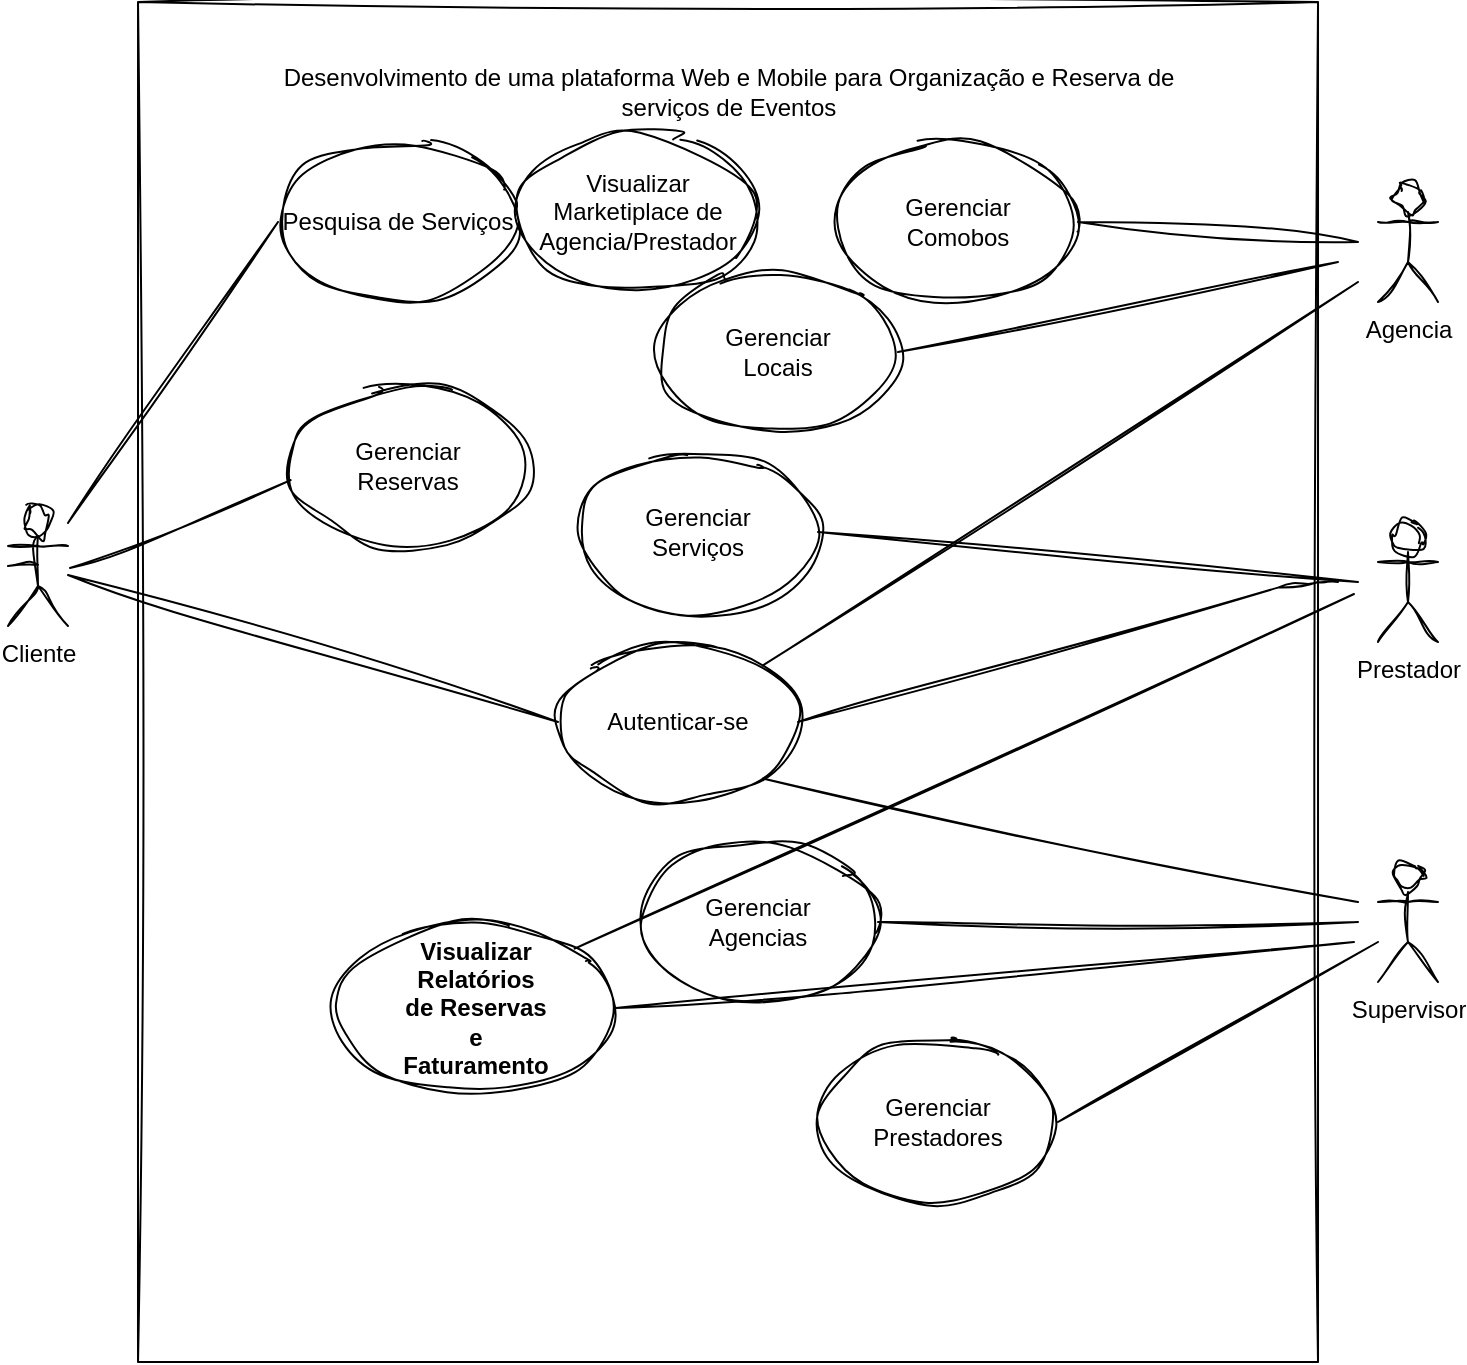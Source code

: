 <mxfile>
    <diagram id="I_KDBvZUD1_S658dzvsT" name="Page-1">
        <mxGraphModel dx="864" dy="751" grid="0" gridSize="10" guides="1" tooltips="1" connect="1" arrows="1" fold="1" page="0" pageScale="1" pageWidth="1000" pageHeight="700" background="none" math="0" shadow="0">
            <root>
                <mxCell id="0"/>
                <mxCell id="1" parent="0"/>
                <mxCell id="4" value="" style="rounded=0;whiteSpace=wrap;html=1;sketch=1;curveFitting=1;jiggle=2;" parent="1" vertex="1">
                    <mxGeometry x="570.01" y="260" width="590" height="680" as="geometry"/>
                </mxCell>
                <mxCell id="6" value="Agencia" style="shape=umlActor;verticalLabelPosition=bottom;verticalAlign=top;html=1;outlineConnect=0;sketch=1;curveFitting=1;jiggle=2;" parent="1" vertex="1">
                    <mxGeometry x="1190" y="350" width="30" height="60" as="geometry"/>
                </mxCell>
                <mxCell id="7" value="Supervisor" style="shape=umlActor;verticalLabelPosition=bottom;verticalAlign=top;html=1;outlineConnect=0;sketch=1;curveFitting=1;jiggle=2;" parent="1" vertex="1">
                    <mxGeometry x="1190" y="690" width="30" height="60" as="geometry"/>
                </mxCell>
                <mxCell id="9" value="Desenvolvimento de uma plataforma Web e Mobile para Organização e Reserva de serviços de Eventos" style="text;html=1;strokeColor=none;fillColor=none;align=center;verticalAlign=middle;whiteSpace=wrap;rounded=0;sketch=1;curveFitting=1;jiggle=2;" parent="1" vertex="1">
                    <mxGeometry x="630.63" y="290" width="468.75" height="30" as="geometry"/>
                </mxCell>
                <mxCell id="11" value="Prestador" style="shape=umlActor;verticalLabelPosition=bottom;verticalAlign=top;html=1;outlineConnect=0;sketch=1;curveFitting=1;jiggle=2;" parent="1" vertex="1">
                    <mxGeometry x="1190" y="520" width="30" height="60" as="geometry"/>
                </mxCell>
                <mxCell id="14" value="Autenticar-se" style="ellipse;whiteSpace=wrap;html=1;sketch=1;curveFitting=1;jiggle=2;" parent="1" vertex="1">
                    <mxGeometry x="780" y="580" width="120" height="80" as="geometry"/>
                </mxCell>
                <mxCell id="15" value="" style="endArrow=none;html=1;entryX=0;entryY=0.5;entryDx=0;entryDy=0;sketch=1;curveFitting=1;jiggle=2;" parent="1" source="5" target="14" edge="1">
                    <mxGeometry width="50" height="50" relative="1" as="geometry">
                        <mxPoint x="960" y="660" as="sourcePoint"/>
                        <mxPoint x="1010" y="610" as="targetPoint"/>
                    </mxGeometry>
                </mxCell>
                <mxCell id="17" value="" style="endArrow=none;html=1;exitX=1;exitY=0;exitDx=0;exitDy=0;sketch=1;curveFitting=1;jiggle=2;" parent="1" source="14" edge="1">
                    <mxGeometry width="50" height="50" relative="1" as="geometry">
                        <mxPoint x="960" y="660" as="sourcePoint"/>
                        <mxPoint x="1180" y="400" as="targetPoint"/>
                    </mxGeometry>
                </mxCell>
                <mxCell id="18" value="" style="endArrow=none;html=1;entryX=1;entryY=1;entryDx=0;entryDy=0;sketch=1;curveFitting=1;jiggle=2;" parent="1" target="14" edge="1">
                    <mxGeometry width="50" height="50" relative="1" as="geometry">
                        <mxPoint x="1180" y="710" as="sourcePoint"/>
                        <mxPoint x="1010" y="610" as="targetPoint"/>
                    </mxGeometry>
                </mxCell>
                <mxCell id="19" value="Pesquisa de Serviços" style="ellipse;whiteSpace=wrap;html=1;sketch=1;curveFitting=1;jiggle=2;" parent="1" vertex="1">
                    <mxGeometry x="640" y="330" width="120" height="80" as="geometry"/>
                </mxCell>
                <mxCell id="20" value="" style="endArrow=none;html=1;entryX=0;entryY=0.5;entryDx=0;entryDy=0;sketch=1;curveFitting=1;jiggle=2;" parent="1" source="5" target="19" edge="1">
                    <mxGeometry width="50" height="50" relative="1" as="geometry">
                        <mxPoint x="790" y="660" as="sourcePoint"/>
                        <mxPoint x="840" y="610" as="targetPoint"/>
                    </mxGeometry>
                </mxCell>
                <mxCell id="21" value="" style="ellipse;whiteSpace=wrap;html=1;sketch=1;curveFitting=1;jiggle=2;" parent="1" vertex="1">
                    <mxGeometry x="820" y="680" width="120" height="80" as="geometry"/>
                </mxCell>
                <mxCell id="22" value="Gerenciar Agencias" style="text;html=1;strokeColor=none;fillColor=none;align=center;verticalAlign=middle;whiteSpace=wrap;rounded=0;sketch=1;curveFitting=1;jiggle=2;" parent="1" vertex="1">
                    <mxGeometry x="850" y="705" width="60" height="30" as="geometry"/>
                </mxCell>
                <mxCell id="24" value="" style="endArrow=none;html=1;exitX=1;exitY=0.5;exitDx=0;exitDy=0;sketch=1;curveFitting=1;jiggle=2;" parent="1" source="21" edge="1">
                    <mxGeometry width="50" height="50" relative="1" as="geometry">
                        <mxPoint x="790" y="590" as="sourcePoint"/>
                        <mxPoint x="1180" y="720" as="targetPoint"/>
                    </mxGeometry>
                </mxCell>
                <mxCell id="25" value="" style="ellipse;whiteSpace=wrap;html=1;sketch=1;curveFitting=1;jiggle=2;" parent="1" vertex="1">
                    <mxGeometry x="920" y="330" width="120" height="80" as="geometry"/>
                </mxCell>
                <mxCell id="26" value="Gerenciar Comobos" style="text;html=1;strokeColor=none;fillColor=none;align=center;verticalAlign=middle;whiteSpace=wrap;rounded=0;sketch=1;curveFitting=1;jiggle=2;" parent="1" vertex="1">
                    <mxGeometry x="950" y="355" width="60" height="30" as="geometry"/>
                </mxCell>
                <mxCell id="27" value="" style="endArrow=none;html=1;entryX=1;entryY=0.5;entryDx=0;entryDy=0;sketch=1;curveFitting=1;jiggle=2;" parent="1" target="25" edge="1">
                    <mxGeometry width="50" height="50" relative="1" as="geometry">
                        <mxPoint x="1180" y="380" as="sourcePoint"/>
                        <mxPoint x="760" y="600" as="targetPoint"/>
                    </mxGeometry>
                </mxCell>
                <mxCell id="28" value="" style="endArrow=none;html=1;exitX=1;exitY=0.5;exitDx=0;exitDy=0;sketch=1;curveFitting=1;jiggle=2;" parent="1" source="14" edge="1">
                    <mxGeometry width="50" height="50" relative="1" as="geometry">
                        <mxPoint x="880" y="590" as="sourcePoint"/>
                        <mxPoint x="1170" y="550" as="targetPoint"/>
                        <Array as="points">
                            <mxPoint x="1150" y="550"/>
                        </Array>
                    </mxGeometry>
                </mxCell>
                <mxCell id="36" value="" style="ellipse;whiteSpace=wrap;html=1;sketch=1;curveFitting=1;jiggle=2;" parent="1" vertex="1">
                    <mxGeometry x="910" y="780" width="120" height="80" as="geometry"/>
                </mxCell>
                <mxCell id="37" value="Gerenciar Prestadores" style="text;html=1;strokeColor=none;fillColor=none;align=center;verticalAlign=middle;whiteSpace=wrap;rounded=0;sketch=1;curveFitting=1;jiggle=2;" parent="1" vertex="1">
                    <mxGeometry x="940" y="805" width="60" height="30" as="geometry"/>
                </mxCell>
                <mxCell id="38" value="" style="endArrow=none;html=1;exitX=1;exitY=0.5;exitDx=0;exitDy=0;sketch=1;curveFitting=1;jiggle=2;" parent="1" source="36" edge="1">
                    <mxGeometry width="50" height="50" relative="1" as="geometry">
                        <mxPoint x="800" y="600" as="sourcePoint"/>
                        <mxPoint x="1190" y="730" as="targetPoint"/>
                    </mxGeometry>
                </mxCell>
                <mxCell id="43" value="" style="ellipse;whiteSpace=wrap;html=1;sketch=1;curveFitting=1;jiggle=2;" parent="1" vertex="1">
                    <mxGeometry x="645" y="452" width="120" height="80" as="geometry"/>
                </mxCell>
                <mxCell id="44" value="Gerenciar Reservas" style="text;html=1;strokeColor=none;fillColor=none;align=center;verticalAlign=middle;whiteSpace=wrap;rounded=0;sketch=1;curveFitting=1;jiggle=2;" parent="1" vertex="1">
                    <mxGeometry x="675" y="477" width="60" height="30" as="geometry"/>
                </mxCell>
                <mxCell id="45" value="" style="endArrow=none;html=1;entryX=0.011;entryY=0.588;entryDx=0;entryDy=0;entryPerimeter=0;sketch=1;curveFitting=1;jiggle=2;" parent="1" target="43" edge="1">
                    <mxGeometry width="50" height="50" relative="1" as="geometry">
                        <mxPoint x="536" y="543" as="sourcePoint"/>
                        <mxPoint x="1195" y="352" as="targetPoint"/>
                    </mxGeometry>
                </mxCell>
                <mxCell id="47" value="" style="ellipse;whiteSpace=wrap;html=1;sketch=1;curveFitting=1;jiggle=2;" parent="1" vertex="1">
                    <mxGeometry x="790" y="485" width="120" height="80" as="geometry"/>
                </mxCell>
                <mxCell id="48" value="Gerenciar Serviços" style="text;html=1;strokeColor=none;fillColor=none;align=center;verticalAlign=middle;whiteSpace=wrap;rounded=0;sketch=1;curveFitting=1;jiggle=2;" parent="1" vertex="1">
                    <mxGeometry x="820" y="510" width="60" height="30" as="geometry"/>
                </mxCell>
                <mxCell id="49" value="" style="endArrow=none;html=1;entryX=1;entryY=0.5;entryDx=0;entryDy=0;sketch=1;curveFitting=1;jiggle=2;" parent="1" target="47" edge="1">
                    <mxGeometry width="50" height="50" relative="1" as="geometry">
                        <mxPoint x="1180" y="550" as="sourcePoint"/>
                        <mxPoint x="670" y="670" as="targetPoint"/>
                    </mxGeometry>
                </mxCell>
                <mxCell id="51" value="" style="ellipse;whiteSpace=wrap;html=1;sketch=1;curveFitting=1;jiggle=2;" parent="1" vertex="1">
                    <mxGeometry x="830" y="395" width="120" height="80" as="geometry"/>
                </mxCell>
                <mxCell id="52" value="Gerenciar Locais" style="text;html=1;strokeColor=none;fillColor=none;align=center;verticalAlign=middle;whiteSpace=wrap;rounded=0;sketch=1;curveFitting=1;jiggle=2;" parent="1" vertex="1">
                    <mxGeometry x="860" y="420" width="60" height="30" as="geometry"/>
                </mxCell>
                <mxCell id="53" value="" style="endArrow=none;html=1;entryX=1;entryY=0.5;entryDx=0;entryDy=0;sketch=1;curveFitting=1;jiggle=2;" parent="1" target="51" edge="1">
                    <mxGeometry width="50" height="50" relative="1" as="geometry">
                        <mxPoint x="1170" y="390" as="sourcePoint"/>
                        <mxPoint x="830" y="655" as="targetPoint"/>
                    </mxGeometry>
                </mxCell>
                <mxCell id="54" value="" style="endArrow=none;html=1;entryX=0;entryY=0.5;entryDx=0;entryDy=0;sketch=1;curveFitting=1;jiggle=2;" parent="1" target="5" edge="1">
                    <mxGeometry width="50" height="50" relative="1" as="geometry">
                        <mxPoint x="520" y="541.379" as="sourcePoint"/>
                        <mxPoint x="640" y="460" as="targetPoint"/>
                    </mxGeometry>
                </mxCell>
                <mxCell id="5" value="Cliente" style="shape=umlActor;verticalLabelPosition=bottom;verticalAlign=top;html=1;outlineConnect=0;sketch=1;curveFitting=1;jiggle=2;" parent="1" vertex="1">
                    <mxGeometry x="505" y="512" width="30" height="60" as="geometry"/>
                </mxCell>
                <mxCell id="55" value="Visualizar Marketiplace de Agencia/Prestador" style="ellipse;whiteSpace=wrap;html=1;sketch=1;curveFitting=1;jiggle=2;" vertex="1" parent="1">
                    <mxGeometry x="760" y="325" width="120" height="80" as="geometry"/>
                </mxCell>
                <mxCell id="57" value="" style="ellipse;whiteSpace=wrap;html=1;sketch=1;curveFitting=1;jiggle=2;" vertex="1" parent="1">
                    <mxGeometry x="668" y="721" width="141" height="84" as="geometry"/>
                </mxCell>
                <mxCell id="58" value="&lt;strong&gt;Visualizar Relatórios de Reservas e Faturamento&lt;/strong&gt;" style="text;html=1;strokeColor=none;fillColor=none;align=center;verticalAlign=middle;whiteSpace=wrap;rounded=0;sketch=1;curveFitting=1;jiggle=2;" vertex="1" parent="1">
                    <mxGeometry x="708.5" y="748" width="60" height="30" as="geometry"/>
                </mxCell>
                <mxCell id="59" value="" style="endArrow=none;html=1;exitX=1;exitY=0.5;exitDx=0;exitDy=0;sketch=1;curveFitting=1;jiggle=2;" edge="1" parent="1" source="57">
                    <mxGeometry width="50" height="50" relative="1" as="geometry">
                        <mxPoint x="544" y="616" as="sourcePoint"/>
                        <mxPoint x="1178" y="730" as="targetPoint"/>
                    </mxGeometry>
                </mxCell>
                <mxCell id="60" value="" style="endArrow=none;html=1;exitX=1;exitY=0;exitDx=0;exitDy=0;sketch=1;curveFitting=1;jiggle=2;" edge="1" parent="1" source="57">
                    <mxGeometry width="50" height="50" relative="1" as="geometry">
                        <mxPoint x="795" y="664" as="sourcePoint"/>
                        <mxPoint x="1178" y="556" as="targetPoint"/>
                    </mxGeometry>
                </mxCell>
            </root>
        </mxGraphModel>
    </diagram>
</mxfile>